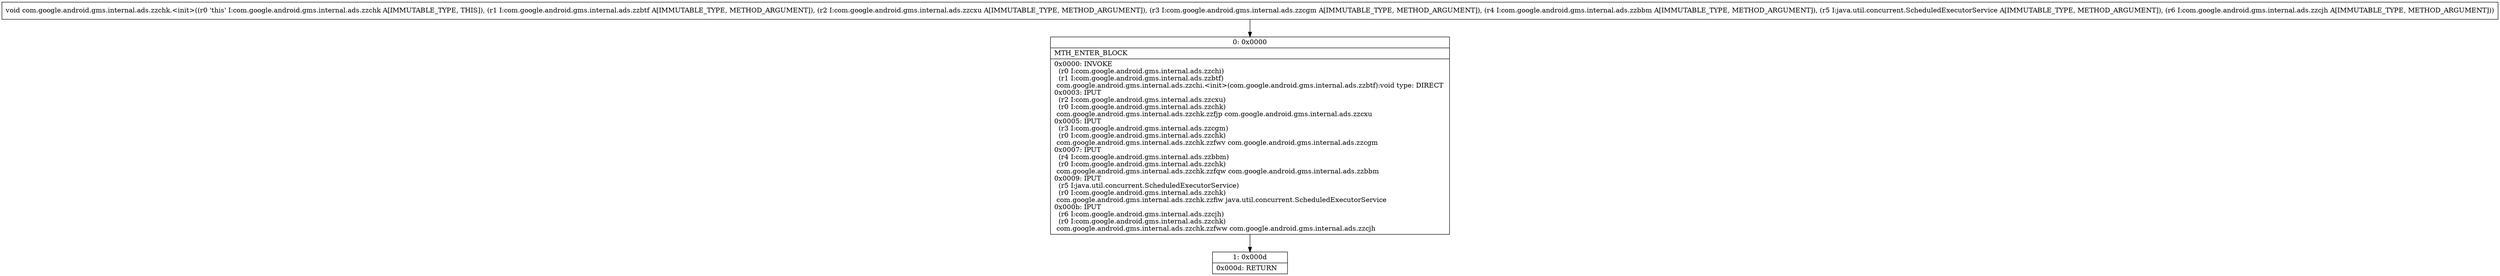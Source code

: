 digraph "CFG forcom.google.android.gms.internal.ads.zzchk.\<init\>(Lcom\/google\/android\/gms\/internal\/ads\/zzbtf;Lcom\/google\/android\/gms\/internal\/ads\/zzcxu;Lcom\/google\/android\/gms\/internal\/ads\/zzcgm;Lcom\/google\/android\/gms\/internal\/ads\/zzbbm;Ljava\/util\/concurrent\/ScheduledExecutorService;Lcom\/google\/android\/gms\/internal\/ads\/zzcjh;)V" {
Node_0 [shape=record,label="{0\:\ 0x0000|MTH_ENTER_BLOCK\l|0x0000: INVOKE  \l  (r0 I:com.google.android.gms.internal.ads.zzchi)\l  (r1 I:com.google.android.gms.internal.ads.zzbtf)\l com.google.android.gms.internal.ads.zzchi.\<init\>(com.google.android.gms.internal.ads.zzbtf):void type: DIRECT \l0x0003: IPUT  \l  (r2 I:com.google.android.gms.internal.ads.zzcxu)\l  (r0 I:com.google.android.gms.internal.ads.zzchk)\l com.google.android.gms.internal.ads.zzchk.zzfjp com.google.android.gms.internal.ads.zzcxu \l0x0005: IPUT  \l  (r3 I:com.google.android.gms.internal.ads.zzcgm)\l  (r0 I:com.google.android.gms.internal.ads.zzchk)\l com.google.android.gms.internal.ads.zzchk.zzfwv com.google.android.gms.internal.ads.zzcgm \l0x0007: IPUT  \l  (r4 I:com.google.android.gms.internal.ads.zzbbm)\l  (r0 I:com.google.android.gms.internal.ads.zzchk)\l com.google.android.gms.internal.ads.zzchk.zzfqw com.google.android.gms.internal.ads.zzbbm \l0x0009: IPUT  \l  (r5 I:java.util.concurrent.ScheduledExecutorService)\l  (r0 I:com.google.android.gms.internal.ads.zzchk)\l com.google.android.gms.internal.ads.zzchk.zzfiw java.util.concurrent.ScheduledExecutorService \l0x000b: IPUT  \l  (r6 I:com.google.android.gms.internal.ads.zzcjh)\l  (r0 I:com.google.android.gms.internal.ads.zzchk)\l com.google.android.gms.internal.ads.zzchk.zzfww com.google.android.gms.internal.ads.zzcjh \l}"];
Node_1 [shape=record,label="{1\:\ 0x000d|0x000d: RETURN   \l}"];
MethodNode[shape=record,label="{void com.google.android.gms.internal.ads.zzchk.\<init\>((r0 'this' I:com.google.android.gms.internal.ads.zzchk A[IMMUTABLE_TYPE, THIS]), (r1 I:com.google.android.gms.internal.ads.zzbtf A[IMMUTABLE_TYPE, METHOD_ARGUMENT]), (r2 I:com.google.android.gms.internal.ads.zzcxu A[IMMUTABLE_TYPE, METHOD_ARGUMENT]), (r3 I:com.google.android.gms.internal.ads.zzcgm A[IMMUTABLE_TYPE, METHOD_ARGUMENT]), (r4 I:com.google.android.gms.internal.ads.zzbbm A[IMMUTABLE_TYPE, METHOD_ARGUMENT]), (r5 I:java.util.concurrent.ScheduledExecutorService A[IMMUTABLE_TYPE, METHOD_ARGUMENT]), (r6 I:com.google.android.gms.internal.ads.zzcjh A[IMMUTABLE_TYPE, METHOD_ARGUMENT])) }"];
MethodNode -> Node_0;
Node_0 -> Node_1;
}

